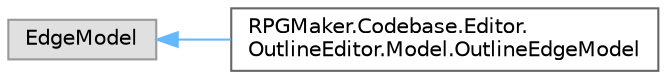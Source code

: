 digraph "クラス階層図"
{
 // LATEX_PDF_SIZE
  bgcolor="transparent";
  edge [fontname=Helvetica,fontsize=10,labelfontname=Helvetica,labelfontsize=10];
  node [fontname=Helvetica,fontsize=10,shape=box,height=0.2,width=0.4];
  rankdir="LR";
  Node0 [id="Node000000",label="EdgeModel",height=0.2,width=0.4,color="grey60", fillcolor="#E0E0E0", style="filled",tooltip=" "];
  Node0 -> Node1 [id="edge145_Node000000_Node000001",dir="back",color="steelblue1",style="solid",tooltip=" "];
  Node1 [id="Node000001",label="RPGMaker.Codebase.Editor.\lOutlineEditor.Model.OutlineEdgeModel",height=0.2,width=0.4,color="grey40", fillcolor="white", style="filled",URL="$dd/d3e/class_r_p_g_maker_1_1_codebase_1_1_editor_1_1_outline_editor_1_1_model_1_1_outline_edge_model.html",tooltip=" "];
}
